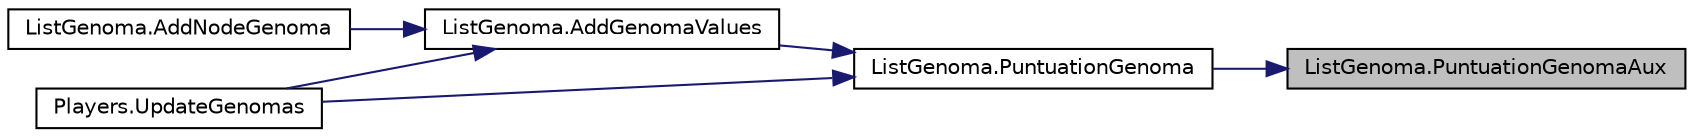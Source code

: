 digraph "ListGenoma.PuntuationGenomaAux"
{
 // LATEX_PDF_SIZE
  edge [fontname="Helvetica",fontsize="10",labelfontname="Helvetica",labelfontsize="10"];
  node [fontname="Helvetica",fontsize="10",shape=record];
  rankdir="RL";
  Node1 [label="ListGenoma.PuntuationGenomaAux",height=0.2,width=0.4,color="black", fillcolor="grey75", style="filled", fontcolor="black",tooltip="PuntuationGenomaAux() se usa para calcular que tanto se tiene cada gen."];
  Node1 -> Node2 [dir="back",color="midnightblue",fontsize="10",style="solid",fontname="Helvetica"];
  Node2 [label="ListGenoma.PuntuationGenoma",height=0.2,width=0.4,color="black", fillcolor="white", style="filled",URL="$class_list_genoma.html#a92ec184e070ecb5cc56d168b7d7bea45",tooltip="PuntuationGenoma() Genera la puntuacion en base a la suma de los genes de los genomas."];
  Node2 -> Node3 [dir="back",color="midnightblue",fontsize="10",style="solid",fontname="Helvetica"];
  Node3 [label="ListGenoma.AddGenomaValues",height=0.2,width=0.4,color="black", fillcolor="white", style="filled",URL="$class_list_genoma.html#a43d8d1d5559105161bff4fc553ac416d",tooltip="AddGenomaValues() se usa para agregar valores random a los genes."];
  Node3 -> Node4 [dir="back",color="midnightblue",fontsize="10",style="solid",fontname="Helvetica"];
  Node4 [label="ListGenoma.AddNodeGenoma",height=0.2,width=0.4,color="black", fillcolor="white", style="filled",URL="$class_list_genoma.html#a1dc41c3894c21324fc4f59caac858ab3",tooltip="AddNodeGenoma se usa para anadir nuevos individuos a la lista de la poblacion."];
  Node3 -> Node5 [dir="back",color="midnightblue",fontsize="10",style="solid",fontname="Helvetica"];
  Node5 [label="Players.UpdateGenomas",height=0.2,width=0.4,color="black", fillcolor="white", style="filled",URL="$class_players.html#a06f5916911912d6b3dc9bbf8e694248c",tooltip=" "];
  Node2 -> Node5 [dir="back",color="midnightblue",fontsize="10",style="solid",fontname="Helvetica"];
}
